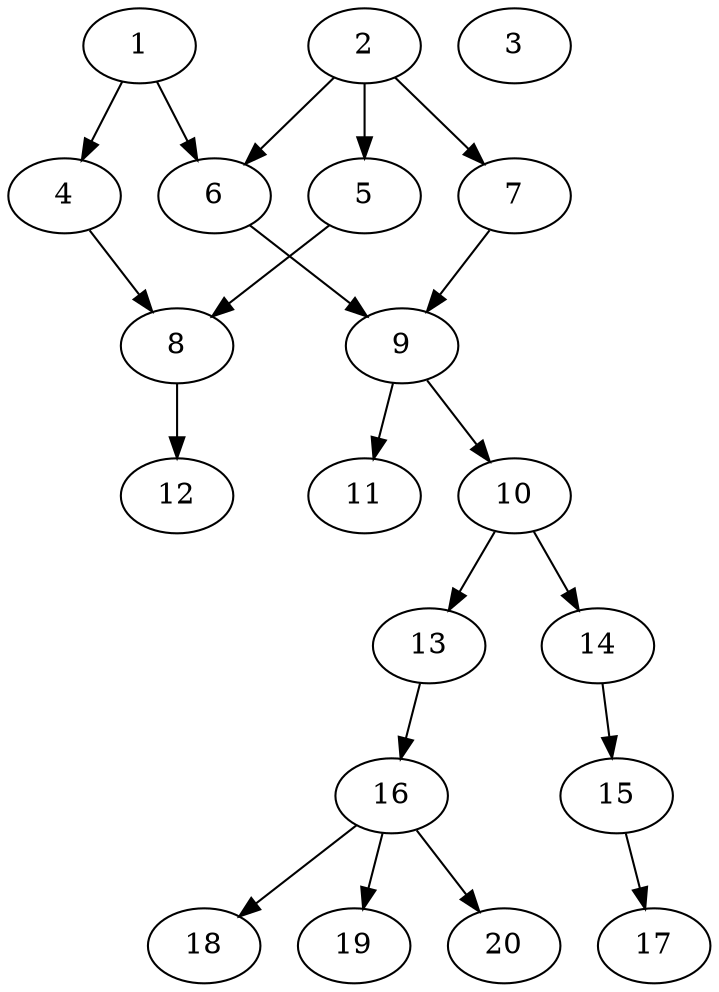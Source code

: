 // DAG automatically generated by daggen at Wed Jul 24 22:10:09 2019
// ./daggen --dot -n 20 --ccr 0.5 --fat 0.5 --regular 0.5 --density 0.5 --mindata 5242880 --maxdata 52428800 
digraph G {
  1 [size="31604736", alpha="0.19", expect_size="15802368"] 
  1 -> 4 [size ="15802368"]
  1 -> 6 [size ="15802368"]
  2 [size="81129472", alpha="0.04", expect_size="40564736"] 
  2 -> 5 [size ="40564736"]
  2 -> 6 [size ="40564736"]
  2 -> 7 [size ="40564736"]
  3 [size="63201280", alpha="0.10", expect_size="31600640"] 
  4 [size="79155200", alpha="0.10", expect_size="39577600"] 
  4 -> 8 [size ="39577600"]
  5 [size="20047872", alpha="0.14", expect_size="10023936"] 
  5 -> 8 [size ="10023936"]
  6 [size="46432256", alpha="0.10", expect_size="23216128"] 
  6 -> 9 [size ="23216128"]
  7 [size="60137472", alpha="0.01", expect_size="30068736"] 
  7 -> 9 [size ="30068736"]
  8 [size="91883520", alpha="0.04", expect_size="45941760"] 
  8 -> 12 [size ="45941760"]
  9 [size="37822464", alpha="0.07", expect_size="18911232"] 
  9 -> 10 [size ="18911232"]
  9 -> 11 [size ="18911232"]
  10 [size="77819904", alpha="0.09", expect_size="38909952"] 
  10 -> 13 [size ="38909952"]
  10 -> 14 [size ="38909952"]
  11 [size="61356032", alpha="0.02", expect_size="30678016"] 
  12 [size="55619584", alpha="0.11", expect_size="27809792"] 
  13 [size="75784192", alpha="0.07", expect_size="37892096"] 
  13 -> 16 [size ="37892096"]
  14 [size="29196288", alpha="0.16", expect_size="14598144"] 
  14 -> 15 [size ="14598144"]
  15 [size="77449216", alpha="0.19", expect_size="38724608"] 
  15 -> 17 [size ="38724608"]
  16 [size="47149056", alpha="0.07", expect_size="23574528"] 
  16 -> 18 [size ="23574528"]
  16 -> 19 [size ="23574528"]
  16 -> 20 [size ="23574528"]
  17 [size="93861888", alpha="0.08", expect_size="46930944"] 
  18 [size="100534272", alpha="0.08", expect_size="50267136"] 
  19 [size="24283136", alpha="0.19", expect_size="12141568"] 
  20 [size="55980032", alpha="0.11", expect_size="27990016"] 
}
